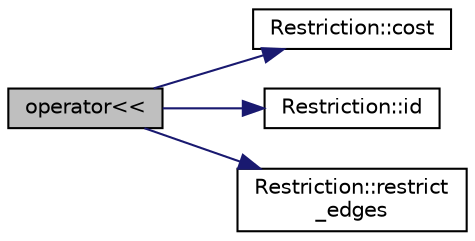 digraph "operator&lt;&lt;"
{
  edge [fontname="Helvetica",fontsize="10",labelfontname="Helvetica",labelfontsize="10"];
  node [fontname="Helvetica",fontsize="10",shape=record];
  rankdir="LR";
  Node1 [label="operator\<\<",height=0.2,width=0.4,color="black", fillcolor="grey75", style="filled" fontcolor="black"];
  Node1 -> Node2 [color="midnightblue",fontsize="10",style="solid",fontname="Helvetica"];
  Node2 [label="Restriction::cost",height=0.2,width=0.4,color="black", fillcolor="white", style="filled",URL="$classRestriction.html#a62ff62e511e1e25c861ec87f7df874b2"];
  Node1 -> Node3 [color="midnightblue",fontsize="10",style="solid",fontname="Helvetica"];
  Node3 [label="Restriction::id",height=0.2,width=0.4,color="black", fillcolor="white", style="filled",URL="$classRestriction.html#ae3300d12b775a2d855a0e9e0f8509334"];
  Node1 -> Node4 [color="midnightblue",fontsize="10",style="solid",fontname="Helvetica"];
  Node4 [label="Restriction::restrict\l_edges",height=0.2,width=0.4,color="black", fillcolor="white", style="filled",URL="$classRestriction.html#a2a8b87ded880d58624c0f28a12152a0a"];
}
